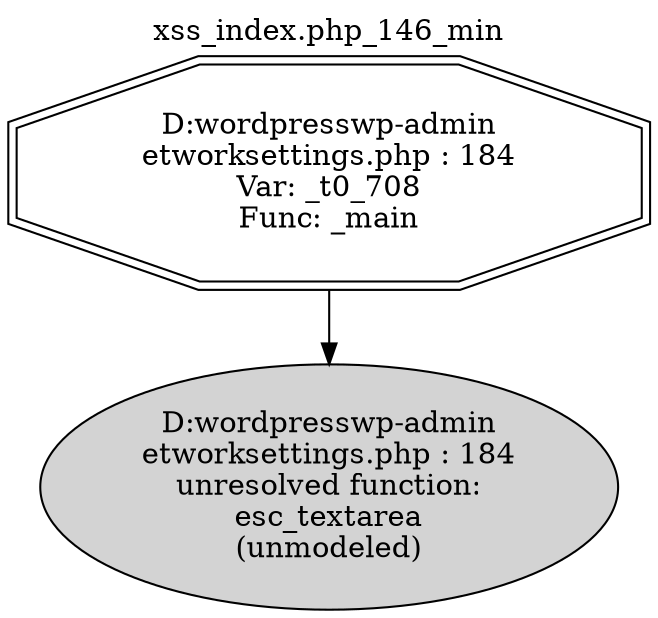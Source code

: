 digraph cfg {
  label="xss_index.php_146_min";
  labelloc=t;
  n1 [shape=doubleoctagon, label="D:\wordpress\wp-admin\network\settings.php : 184\nVar: _t0_708\nFunc: _main\n"];
  n2 [shape=ellipse, label="D:\wordpress\wp-admin\network\settings.php : 184\nunresolved function:\nesc_textarea\n(unmodeled)\n",style=filled];
  n1 -> n2;
}
